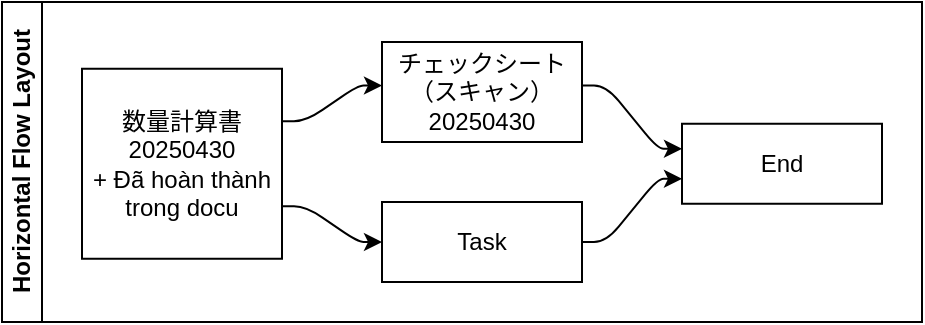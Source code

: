<mxfile version="26.2.14">
  <diagram name="Page-1" id="v8nFZk8ntCwD6UA7ut2k">
    <mxGraphModel dx="1426" dy="793" grid="1" gridSize="10" guides="1" tooltips="1" connect="1" arrows="1" fold="1" page="1" pageScale="1" pageWidth="827" pageHeight="1169" math="0" shadow="0">
      <root>
        <mxCell id="0" />
        <mxCell id="1" parent="0" />
        <mxCell id="gOQyNuT984WXrLL5wmtN-1" value="Horizontal Flow Layout" style="swimlane;html=1;startSize=20;horizontal=0;childLayout=flowLayout;flowOrientation=west;resizable=0;interRankCellSpacing=50;containerType=tree;fontSize=12;" vertex="1" parent="1">
          <mxGeometry x="90" y="80" width="460" height="160" as="geometry" />
        </mxCell>
        <mxCell id="gOQyNuT984WXrLL5wmtN-2" value="数量計算書&lt;div&gt;20250430&lt;/div&gt;&lt;div&gt;+ Đã hoàn thành trong docu&lt;/div&gt;" style="whiteSpace=wrap;html=1;" vertex="1" parent="gOQyNuT984WXrLL5wmtN-1">
          <mxGeometry x="40" y="33.375" width="100" height="95" as="geometry" />
        </mxCell>
        <mxCell id="gOQyNuT984WXrLL5wmtN-3" value="チェックシート（スキャン）&lt;br&gt;20250430" style="whiteSpace=wrap;html=1;" vertex="1" parent="gOQyNuT984WXrLL5wmtN-1">
          <mxGeometry x="190" y="20" width="100" height="50" as="geometry" />
        </mxCell>
        <mxCell id="gOQyNuT984WXrLL5wmtN-4" value="" style="html=1;rounded=1;curved=0;sourcePerimeterSpacing=0;targetPerimeterSpacing=0;startSize=6;endSize=6;noEdgeStyle=1;orthogonal=1;" edge="1" parent="gOQyNuT984WXrLL5wmtN-1" source="gOQyNuT984WXrLL5wmtN-2" target="gOQyNuT984WXrLL5wmtN-3">
          <mxGeometry relative="1" as="geometry">
            <Array as="points">
              <mxPoint x="152" y="59.625" />
              <mxPoint x="178" y="41.75" />
            </Array>
          </mxGeometry>
        </mxCell>
        <mxCell id="gOQyNuT984WXrLL5wmtN-5" value="Task" style="whiteSpace=wrap;html=1;" vertex="1" parent="gOQyNuT984WXrLL5wmtN-1">
          <mxGeometry x="190" y="100" width="100" height="40" as="geometry" />
        </mxCell>
        <mxCell id="gOQyNuT984WXrLL5wmtN-6" value="" style="html=1;rounded=1;curved=0;sourcePerimeterSpacing=0;targetPerimeterSpacing=0;startSize=6;endSize=6;noEdgeStyle=1;orthogonal=1;" edge="1" parent="gOQyNuT984WXrLL5wmtN-1" source="gOQyNuT984WXrLL5wmtN-2" target="gOQyNuT984WXrLL5wmtN-5">
          <mxGeometry relative="1" as="geometry">
            <Array as="points">
              <mxPoint x="152" y="102.125" />
              <mxPoint x="178" y="120" />
            </Array>
          </mxGeometry>
        </mxCell>
        <mxCell id="gOQyNuT984WXrLL5wmtN-7" value="End" style="whiteSpace=wrap;html=1;" vertex="1" parent="gOQyNuT984WXrLL5wmtN-1">
          <mxGeometry x="340" y="60.875" width="100" height="40" as="geometry" />
        </mxCell>
        <mxCell id="gOQyNuT984WXrLL5wmtN-8" value="" style="html=1;rounded=1;curved=0;sourcePerimeterSpacing=0;targetPerimeterSpacing=0;startSize=6;endSize=6;noEdgeStyle=1;orthogonal=1;" edge="1" parent="gOQyNuT984WXrLL5wmtN-1" source="gOQyNuT984WXrLL5wmtN-3" target="gOQyNuT984WXrLL5wmtN-7">
          <mxGeometry relative="1" as="geometry">
            <Array as="points">
              <mxPoint x="302" y="41.75" />
              <mxPoint x="328" y="73.375" />
            </Array>
          </mxGeometry>
        </mxCell>
        <mxCell id="gOQyNuT984WXrLL5wmtN-9" value="" style="html=1;rounded=1;curved=0;sourcePerimeterSpacing=0;targetPerimeterSpacing=0;startSize=6;endSize=6;noEdgeStyle=1;orthogonal=1;" edge="1" parent="gOQyNuT984WXrLL5wmtN-1" source="gOQyNuT984WXrLL5wmtN-5" target="gOQyNuT984WXrLL5wmtN-7">
          <mxGeometry relative="1" as="geometry">
            <Array as="points">
              <mxPoint x="302" y="120" />
              <mxPoint x="328" y="88.375" />
            </Array>
          </mxGeometry>
        </mxCell>
      </root>
    </mxGraphModel>
  </diagram>
</mxfile>
